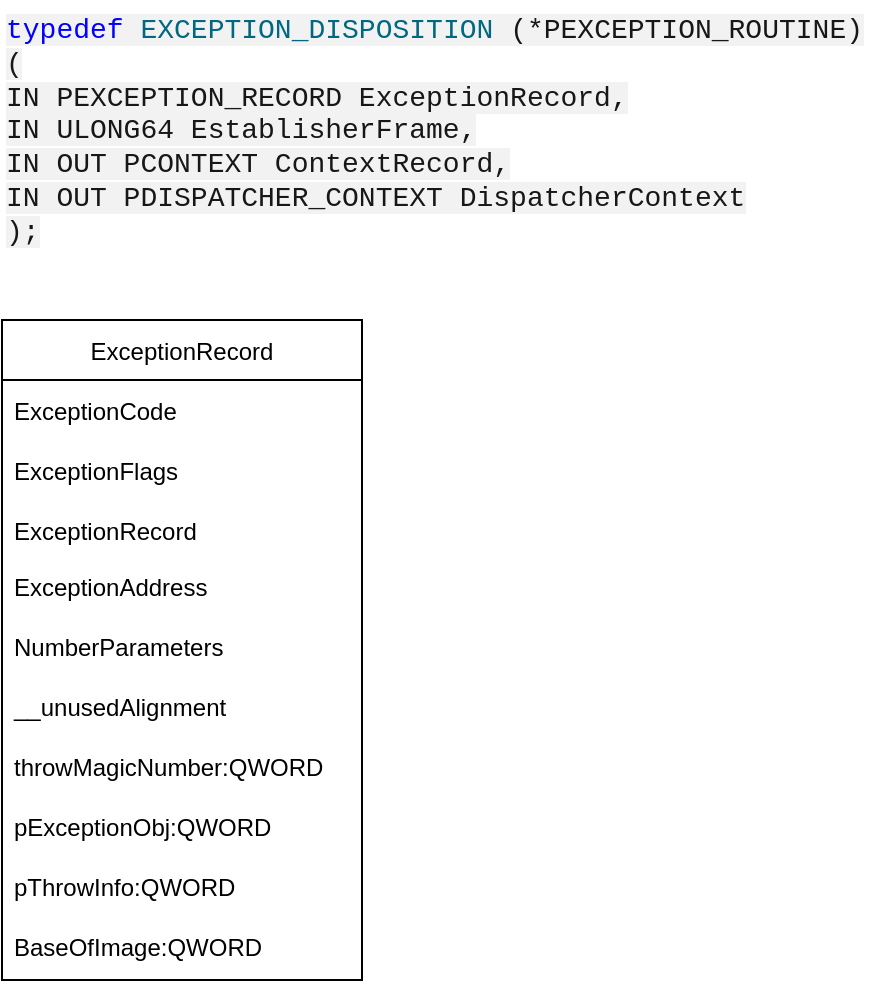 <mxfile version="20.3.0" type="device"><diagram id="R2lEEEUBdFMjLlhIrx00" name="Page-1"><mxGraphModel dx="1422" dy="762" grid="1" gridSize="10" guides="1" tooltips="1" connect="1" arrows="1" fold="1" page="1" pageScale="1" pageWidth="850" pageHeight="1100" math="0" shadow="0" extFonts="Permanent Marker^https://fonts.googleapis.com/css?family=Permanent+Marker"><root><mxCell id="0"/><mxCell id="1" parent="0"/><mxCell id="lAPrXBjIqdHsmrKeX9AO-1" value="ExceptionRecord" style="swimlane;fontStyle=0;childLayout=stackLayout;horizontal=1;startSize=30;horizontalStack=0;resizeParent=1;resizeParentMax=0;resizeLast=0;collapsible=1;marginBottom=0;" vertex="1" parent="1"><mxGeometry x="50" y="200" width="180" height="330" as="geometry"/></mxCell><mxCell id="lAPrXBjIqdHsmrKeX9AO-2" value="ExceptionCode" style="text;strokeColor=none;fillColor=none;align=left;verticalAlign=middle;spacingLeft=4;spacingRight=4;overflow=hidden;points=[[0,0.5],[1,0.5]];portConstraint=eastwest;rotatable=0;" vertex="1" parent="lAPrXBjIqdHsmrKeX9AO-1"><mxGeometry y="30" width="180" height="30" as="geometry"/></mxCell><mxCell id="lAPrXBjIqdHsmrKeX9AO-3" value="ExceptionFlags" style="text;strokeColor=none;fillColor=none;align=left;verticalAlign=middle;spacingLeft=4;spacingRight=4;overflow=hidden;points=[[0,0.5],[1,0.5]];portConstraint=eastwest;rotatable=0;" vertex="1" parent="lAPrXBjIqdHsmrKeX9AO-1"><mxGeometry y="60" width="180" height="30" as="geometry"/></mxCell><mxCell id="lAPrXBjIqdHsmrKeX9AO-4" value="ExceptionRecord" style="text;strokeColor=none;fillColor=none;align=left;verticalAlign=middle;spacingLeft=4;spacingRight=4;overflow=hidden;points=[[0,0.5],[1,0.5]];portConstraint=eastwest;rotatable=0;" vertex="1" parent="lAPrXBjIqdHsmrKeX9AO-1"><mxGeometry y="90" width="180" height="30" as="geometry"/></mxCell><mxCell id="lAPrXBjIqdHsmrKeX9AO-6" value="ExceptionAddress" style="text;strokeColor=none;fillColor=none;spacingLeft=4;spacingRight=4;overflow=hidden;rotatable=0;points=[[0,0.5],[1,0.5]];portConstraint=eastwest;fontSize=12;" vertex="1" parent="lAPrXBjIqdHsmrKeX9AO-1"><mxGeometry y="120" width="180" height="30" as="geometry"/></mxCell><mxCell id="lAPrXBjIqdHsmrKeX9AO-7" value="NumberParameters" style="text;strokeColor=none;fillColor=none;spacingLeft=4;spacingRight=4;overflow=hidden;rotatable=0;points=[[0,0.5],[1,0.5]];portConstraint=eastwest;fontSize=12;" vertex="1" parent="lAPrXBjIqdHsmrKeX9AO-1"><mxGeometry y="150" width="180" height="30" as="geometry"/></mxCell><mxCell id="lAPrXBjIqdHsmrKeX9AO-8" value="__unusedAlignment" style="text;strokeColor=none;fillColor=none;spacingLeft=4;spacingRight=4;overflow=hidden;rotatable=0;points=[[0,0.5],[1,0.5]];portConstraint=eastwest;fontSize=12;" vertex="1" parent="lAPrXBjIqdHsmrKeX9AO-1"><mxGeometry y="180" width="180" height="30" as="geometry"/></mxCell><mxCell id="lAPrXBjIqdHsmrKeX9AO-9" value="throwMagicNumber:QWORD" style="text;strokeColor=none;fillColor=none;spacingLeft=4;spacingRight=4;overflow=hidden;rotatable=0;points=[[0,0.5],[1,0.5]];portConstraint=eastwest;fontSize=12;" vertex="1" parent="lAPrXBjIqdHsmrKeX9AO-1"><mxGeometry y="210" width="180" height="30" as="geometry"/></mxCell><mxCell id="lAPrXBjIqdHsmrKeX9AO-11" value="pExceptionObj:QWORD" style="text;strokeColor=none;fillColor=none;spacingLeft=4;spacingRight=4;overflow=hidden;rotatable=0;points=[[0,0.5],[1,0.5]];portConstraint=eastwest;fontSize=12;" vertex="1" parent="lAPrXBjIqdHsmrKeX9AO-1"><mxGeometry y="240" width="180" height="30" as="geometry"/></mxCell><mxCell id="lAPrXBjIqdHsmrKeX9AO-10" value="pThrowInfo:QWORD" style="text;strokeColor=none;fillColor=none;spacingLeft=4;spacingRight=4;overflow=hidden;rotatable=0;points=[[0,0.5],[1,0.5]];portConstraint=eastwest;fontSize=12;" vertex="1" parent="lAPrXBjIqdHsmrKeX9AO-1"><mxGeometry y="270" width="180" height="30" as="geometry"/></mxCell><mxCell id="lAPrXBjIqdHsmrKeX9AO-12" value="BaseOfImage:QWORD&#10;" style="text;strokeColor=none;fillColor=none;spacingLeft=4;spacingRight=4;overflow=hidden;rotatable=0;points=[[0,0.5],[1,0.5]];portConstraint=eastwest;fontSize=12;" vertex="1" parent="lAPrXBjIqdHsmrKeX9AO-1"><mxGeometry y="300" width="180" height="30" as="geometry"/></mxCell><mxCell id="lAPrXBjIqdHsmrKeX9AO-5" value="&lt;span style=&quot;box-sizing: inherit; outline-color: inherit; color: rgb(23, 23, 23); font-family: SFMono-Regular, Consolas, &amp;quot;Liberation Mono&amp;quot;, Menlo, Courier, monospace; font-size: 14px; font-style: normal; font-variant-ligatures: normal; font-variant-caps: normal; font-weight: 400; letter-spacing: normal; orphans: 2; text-align: start; text-indent: 0px; text-transform: none; widows: 2; word-spacing: 0px; -webkit-text-stroke-width: 0px; background-color: rgb(242, 242, 242); text-decoration-thickness: initial; text-decoration-style: initial; text-decoration-color: initial;&quot; class=&quot;hljs-function&quot;&gt;&lt;span style=&quot;box-sizing: inherit; outline-color: inherit; color: rgb(1, 1, 253);&quot; class=&quot;hljs-keyword&quot;&gt;typedef&lt;/span&gt; &lt;span style=&quot;box-sizing: inherit; outline-color: inherit; color: rgb(0, 104, 129);&quot; class=&quot;hljs-title&quot;&gt;EXCEPTION_DISPOSITION&lt;/span&gt; &lt;span style=&quot;box-sizing: inherit; outline-color: inherit;&quot; class=&quot;hljs-params&quot;&gt;(*PEXCEPTION_ROUTINE)&lt;/span&gt; &lt;span style=&quot;box-sizing: inherit; outline-color: inherit;&quot; class=&quot;hljs-params&quot;&gt;(&#10;    IN PEXCEPTION_RECORD ExceptionRecord,&#10;    IN ULONG64 EstablisherFrame,&#10;    IN OUT PCONTEXT ContextRecord,&#10;    IN OUT PDISPATCHER_CONTEXT DispatcherContext&#10;)&lt;/span&gt;&lt;/span&gt;&lt;span style=&quot;color: rgb(23, 23, 23); font-family: SFMono-Regular, Consolas, &amp;quot;Liberation Mono&amp;quot;, Menlo, Courier, monospace; font-size: 14px; font-style: normal; font-variant-ligatures: normal; font-variant-caps: normal; font-weight: 400; letter-spacing: normal; orphans: 2; text-align: start; text-indent: 0px; text-transform: none; widows: 2; word-spacing: 0px; -webkit-text-stroke-width: 0px; background-color: rgb(242, 242, 242); text-decoration-thickness: initial; text-decoration-style: initial; text-decoration-color: initial; float: none; display: inline !important;&quot;&gt;;&lt;/span&gt;" style="text;whiteSpace=wrap;html=1;" vertex="1" parent="1"><mxGeometry x="50" y="40" width="440" height="120" as="geometry"/></mxCell></root></mxGraphModel></diagram></mxfile>